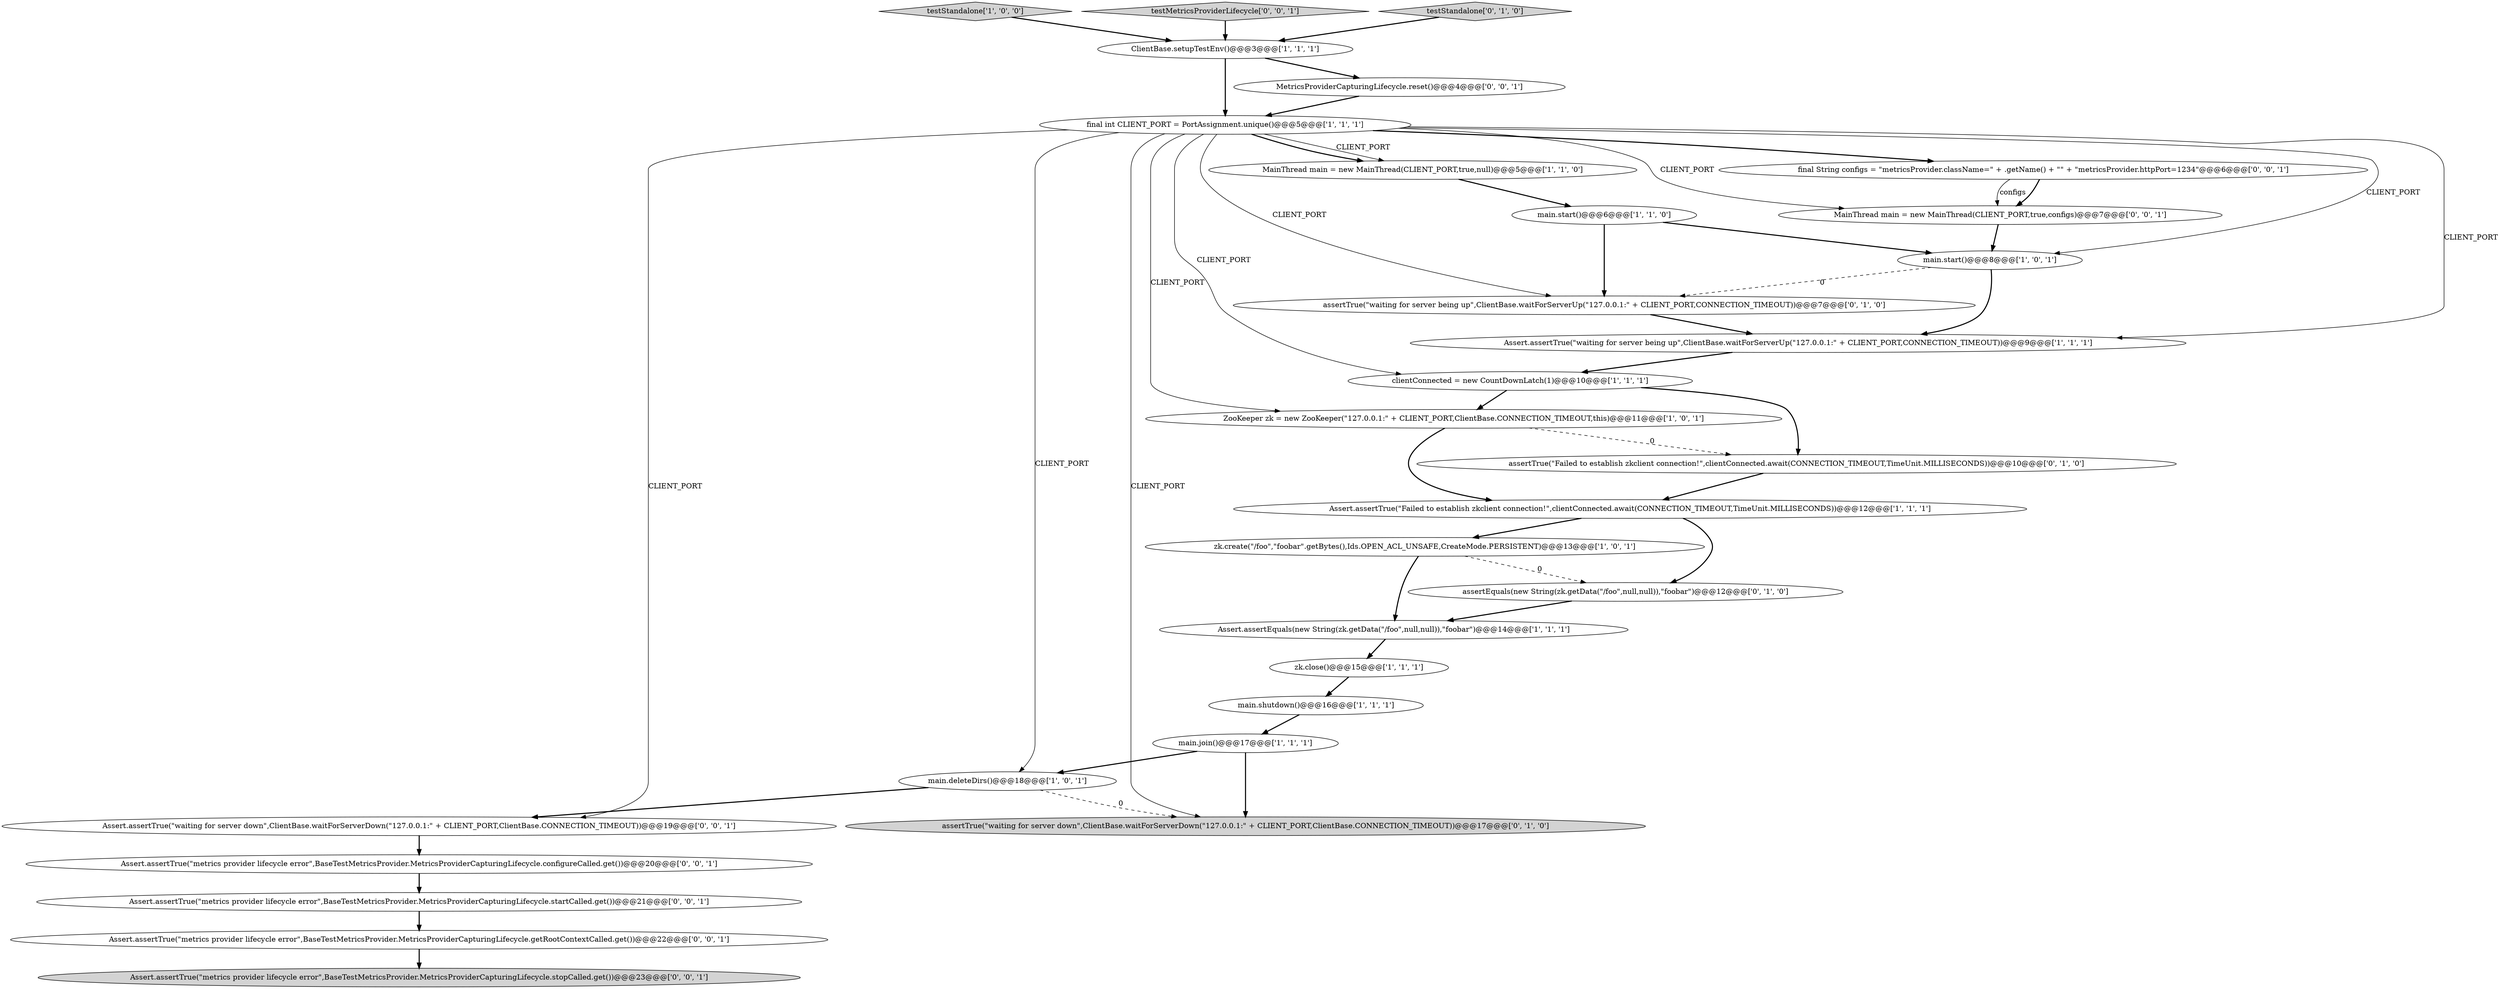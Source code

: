 digraph {
11 [style = filled, label = "main.start()@@@8@@@['1', '0', '1']", fillcolor = white, shape = ellipse image = "AAA0AAABBB1BBB"];
29 [style = filled, label = "Assert.assertTrue(\"waiting for server down\",ClientBase.waitForServerDown(\"127.0.0.1:\" + CLIENT_PORT,ClientBase.CONNECTION_TIMEOUT))@@@19@@@['0', '0', '1']", fillcolor = white, shape = ellipse image = "AAA0AAABBB3BBB"];
8 [style = filled, label = "testStandalone['1', '0', '0']", fillcolor = lightgray, shape = diamond image = "AAA0AAABBB1BBB"];
26 [style = filled, label = "Assert.assertTrue(\"metrics provider lifecycle error\",BaseTestMetricsProvider.MetricsProviderCapturingLifecycle.startCalled.get())@@@21@@@['0', '0', '1']", fillcolor = white, shape = ellipse image = "AAA0AAABBB3BBB"];
7 [style = filled, label = "Assert.assertTrue(\"waiting for server being up\",ClientBase.waitForServerUp(\"127.0.0.1:\" + CLIENT_PORT,CONNECTION_TIMEOUT))@@@9@@@['1', '1', '1']", fillcolor = white, shape = ellipse image = "AAA0AAABBB1BBB"];
5 [style = filled, label = "main.join()@@@17@@@['1', '1', '1']", fillcolor = white, shape = ellipse image = "AAA0AAABBB1BBB"];
9 [style = filled, label = "Assert.assertEquals(new String(zk.getData(\"/foo\",null,null)),\"foobar\")@@@14@@@['1', '1', '1']", fillcolor = white, shape = ellipse image = "AAA0AAABBB1BBB"];
10 [style = filled, label = "final int CLIENT_PORT = PortAssignment.unique()@@@5@@@['1', '1', '1']", fillcolor = white, shape = ellipse image = "AAA0AAABBB1BBB"];
17 [style = filled, label = "assertTrue(\"waiting for server being up\",ClientBase.waitForServerUp(\"127.0.0.1:\" + CLIENT_PORT,CONNECTION_TIMEOUT))@@@7@@@['0', '1', '0']", fillcolor = white, shape = ellipse image = "AAA1AAABBB2BBB"];
27 [style = filled, label = "testMetricsProviderLifecycle['0', '0', '1']", fillcolor = lightgray, shape = diamond image = "AAA0AAABBB3BBB"];
18 [style = filled, label = "assertTrue(\"waiting for server down\",ClientBase.waitForServerDown(\"127.0.0.1:\" + CLIENT_PORT,ClientBase.CONNECTION_TIMEOUT))@@@17@@@['0', '1', '0']", fillcolor = lightgray, shape = ellipse image = "AAA1AAABBB2BBB"];
2 [style = filled, label = "zk.create(\"/foo\",\"foobar\".getBytes(),Ids.OPEN_ACL_UNSAFE,CreateMode.PERSISTENT)@@@13@@@['1', '0', '1']", fillcolor = white, shape = ellipse image = "AAA0AAABBB1BBB"];
6 [style = filled, label = "main.start()@@@6@@@['1', '1', '0']", fillcolor = white, shape = ellipse image = "AAA0AAABBB1BBB"];
1 [style = filled, label = "clientConnected = new CountDownLatch(1)@@@10@@@['1', '1', '1']", fillcolor = white, shape = ellipse image = "AAA0AAABBB1BBB"];
14 [style = filled, label = "main.shutdown()@@@16@@@['1', '1', '1']", fillcolor = white, shape = ellipse image = "AAA0AAABBB1BBB"];
21 [style = filled, label = "Assert.assertTrue(\"metrics provider lifecycle error\",BaseTestMetricsProvider.MetricsProviderCapturingLifecycle.stopCalled.get())@@@23@@@['0', '0', '1']", fillcolor = lightgray, shape = ellipse image = "AAA0AAABBB3BBB"];
16 [style = filled, label = "testStandalone['0', '1', '0']", fillcolor = lightgray, shape = diamond image = "AAA0AAABBB2BBB"];
0 [style = filled, label = "Assert.assertTrue(\"Failed to establish zkclient connection!\",clientConnected.await(CONNECTION_TIMEOUT,TimeUnit.MILLISECONDS))@@@12@@@['1', '1', '1']", fillcolor = white, shape = ellipse image = "AAA0AAABBB1BBB"];
3 [style = filled, label = "zk.close()@@@15@@@['1', '1', '1']", fillcolor = white, shape = ellipse image = "AAA0AAABBB1BBB"];
22 [style = filled, label = "MetricsProviderCapturingLifecycle.reset()@@@4@@@['0', '0', '1']", fillcolor = white, shape = ellipse image = "AAA0AAABBB3BBB"];
23 [style = filled, label = "final String configs = \"metricsProvider.className=\" + .getName() + \"\" + \"metricsProvider.httpPort=1234\"@@@6@@@['0', '0', '1']", fillcolor = white, shape = ellipse image = "AAA0AAABBB3BBB"];
25 [style = filled, label = "MainThread main = new MainThread(CLIENT_PORT,true,configs)@@@7@@@['0', '0', '1']", fillcolor = white, shape = ellipse image = "AAA0AAABBB3BBB"];
4 [style = filled, label = "ZooKeeper zk = new ZooKeeper(\"127.0.0.1:\" + CLIENT_PORT,ClientBase.CONNECTION_TIMEOUT,this)@@@11@@@['1', '0', '1']", fillcolor = white, shape = ellipse image = "AAA0AAABBB1BBB"];
24 [style = filled, label = "Assert.assertTrue(\"metrics provider lifecycle error\",BaseTestMetricsProvider.MetricsProviderCapturingLifecycle.configureCalled.get())@@@20@@@['0', '0', '1']", fillcolor = white, shape = ellipse image = "AAA0AAABBB3BBB"];
28 [style = filled, label = "Assert.assertTrue(\"metrics provider lifecycle error\",BaseTestMetricsProvider.MetricsProviderCapturingLifecycle.getRootContextCalled.get())@@@22@@@['0', '0', '1']", fillcolor = white, shape = ellipse image = "AAA0AAABBB3BBB"];
13 [style = filled, label = "MainThread main = new MainThread(CLIENT_PORT,true,null)@@@5@@@['1', '1', '0']", fillcolor = white, shape = ellipse image = "AAA0AAABBB1BBB"];
15 [style = filled, label = "ClientBase.setupTestEnv()@@@3@@@['1', '1', '1']", fillcolor = white, shape = ellipse image = "AAA0AAABBB1BBB"];
12 [style = filled, label = "main.deleteDirs()@@@18@@@['1', '0', '1']", fillcolor = white, shape = ellipse image = "AAA0AAABBB1BBB"];
19 [style = filled, label = "assertTrue(\"Failed to establish zkclient connection!\",clientConnected.await(CONNECTION_TIMEOUT,TimeUnit.MILLISECONDS))@@@10@@@['0', '1', '0']", fillcolor = white, shape = ellipse image = "AAA1AAABBB2BBB"];
20 [style = filled, label = "assertEquals(new String(zk.getData(\"/foo\",null,null)),\"foobar\")@@@12@@@['0', '1', '0']", fillcolor = white, shape = ellipse image = "AAA1AAABBB2BBB"];
28->21 [style = bold, label=""];
14->5 [style = bold, label=""];
3->14 [style = bold, label=""];
23->25 [style = bold, label=""];
10->17 [style = solid, label="CLIENT_PORT"];
23->25 [style = solid, label="configs"];
10->23 [style = bold, label=""];
6->11 [style = bold, label=""];
2->20 [style = dashed, label="0"];
9->3 [style = bold, label=""];
13->6 [style = bold, label=""];
10->11 [style = solid, label="CLIENT_PORT"];
16->15 [style = bold, label=""];
10->4 [style = solid, label="CLIENT_PORT"];
6->17 [style = bold, label=""];
19->0 [style = bold, label=""];
15->22 [style = bold, label=""];
27->15 [style = bold, label=""];
11->17 [style = dashed, label="0"];
10->7 [style = solid, label="CLIENT_PORT"];
11->7 [style = bold, label=""];
25->11 [style = bold, label=""];
10->1 [style = solid, label="CLIENT_PORT"];
12->18 [style = dashed, label="0"];
2->9 [style = bold, label=""];
0->20 [style = bold, label=""];
10->13 [style = bold, label=""];
10->12 [style = solid, label="CLIENT_PORT"];
5->18 [style = bold, label=""];
1->19 [style = bold, label=""];
1->4 [style = bold, label=""];
12->29 [style = bold, label=""];
26->28 [style = bold, label=""];
10->18 [style = solid, label="CLIENT_PORT"];
10->25 [style = solid, label="CLIENT_PORT"];
5->12 [style = bold, label=""];
20->9 [style = bold, label=""];
7->1 [style = bold, label=""];
29->24 [style = bold, label=""];
0->2 [style = bold, label=""];
17->7 [style = bold, label=""];
4->19 [style = dashed, label="0"];
10->13 [style = solid, label="CLIENT_PORT"];
22->10 [style = bold, label=""];
24->26 [style = bold, label=""];
15->10 [style = bold, label=""];
8->15 [style = bold, label=""];
4->0 [style = bold, label=""];
10->29 [style = solid, label="CLIENT_PORT"];
}

